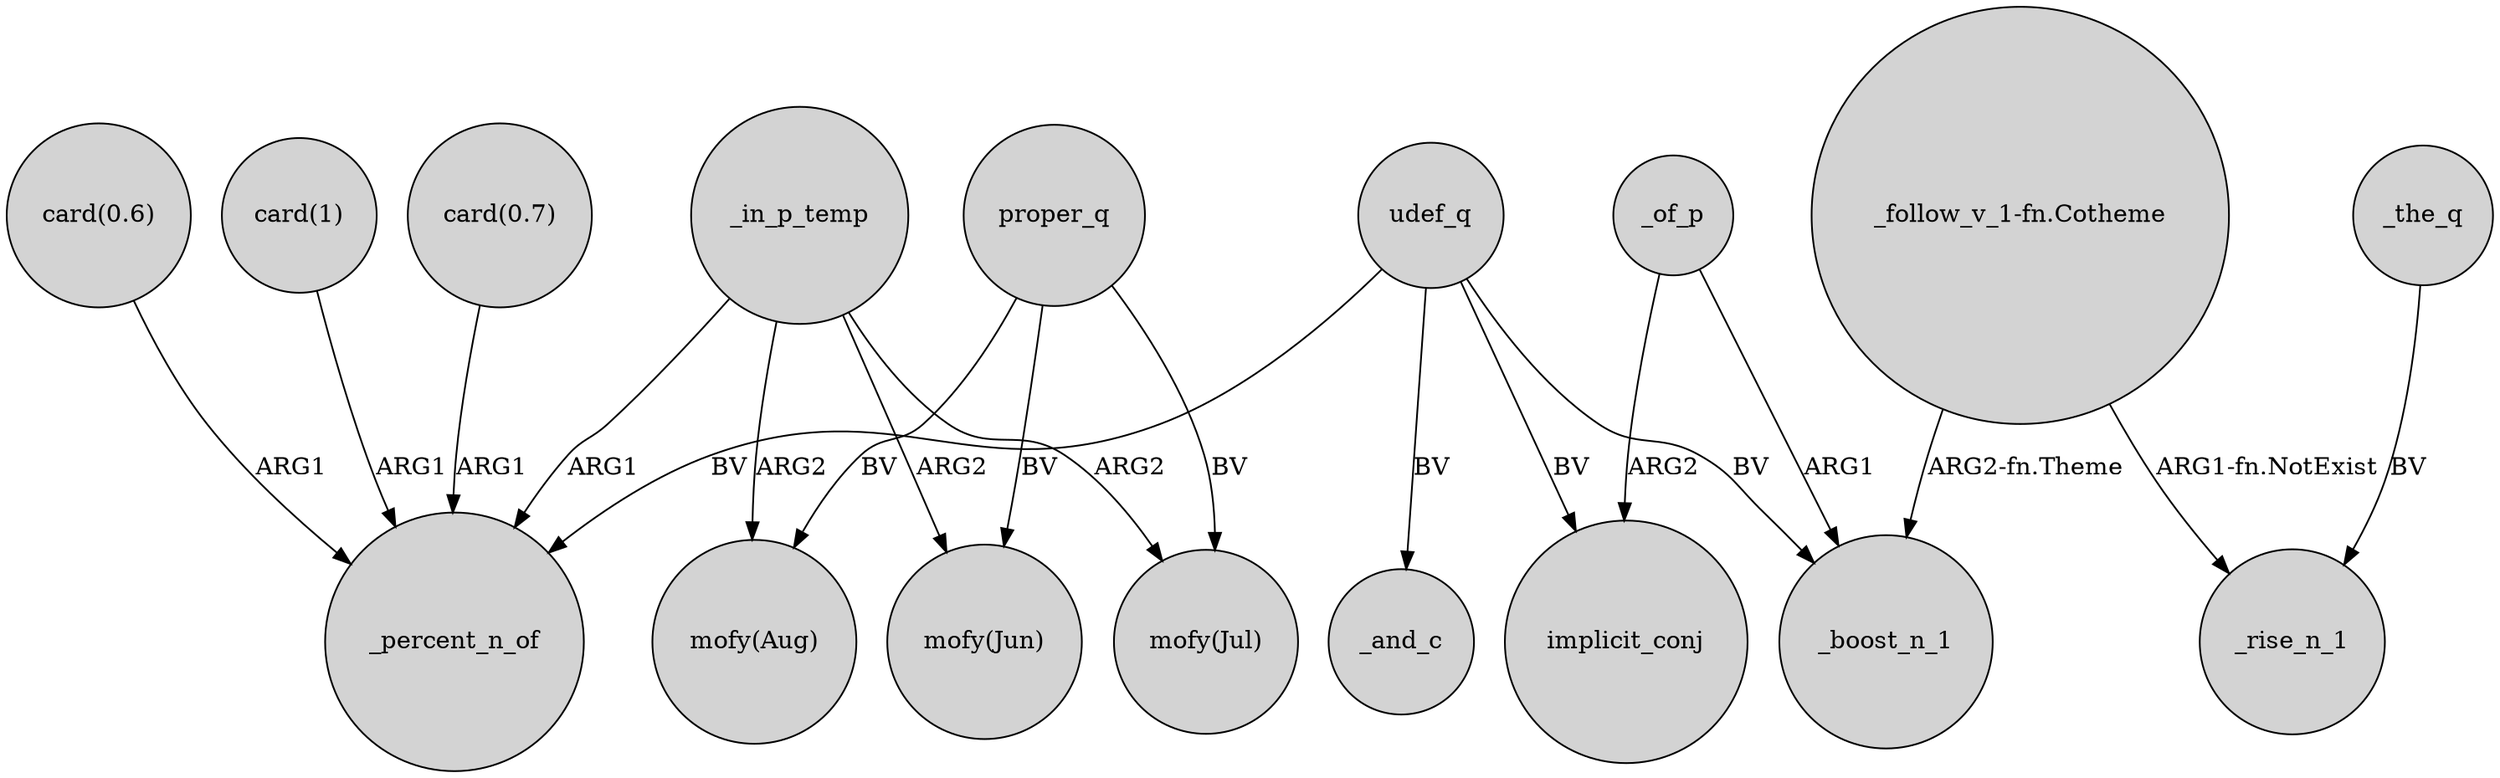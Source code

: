digraph {
	node [shape=circle style=filled]
	"card(1)" -> _percent_n_of [label=ARG1]
	proper_q -> "mofy(Jul)" [label=BV]
	"card(0.7)" -> _percent_n_of [label=ARG1]
	"card(0.6)" -> _percent_n_of [label=ARG1]
	"_follow_v_1-fn.Cotheme" -> _boost_n_1 [label="ARG2-fn.Theme"]
	_in_p_temp -> _percent_n_of [label=ARG1]
	proper_q -> "mofy(Jun)" [label=BV]
	"_follow_v_1-fn.Cotheme" -> _rise_n_1 [label="ARG1-fn.NotExist"]
	udef_q -> implicit_conj [label=BV]
	udef_q -> _boost_n_1 [label=BV]
	_the_q -> _rise_n_1 [label=BV]
	_in_p_temp -> "mofy(Jul)" [label=ARG2]
	_in_p_temp -> "mofy(Aug)" [label=ARG2]
	_of_p -> _boost_n_1 [label=ARG1]
	proper_q -> "mofy(Aug)" [label=BV]
	_in_p_temp -> "mofy(Jun)" [label=ARG2]
	_of_p -> implicit_conj [label=ARG2]
	udef_q -> _percent_n_of [label=BV]
	udef_q -> _and_c [label=BV]
}
